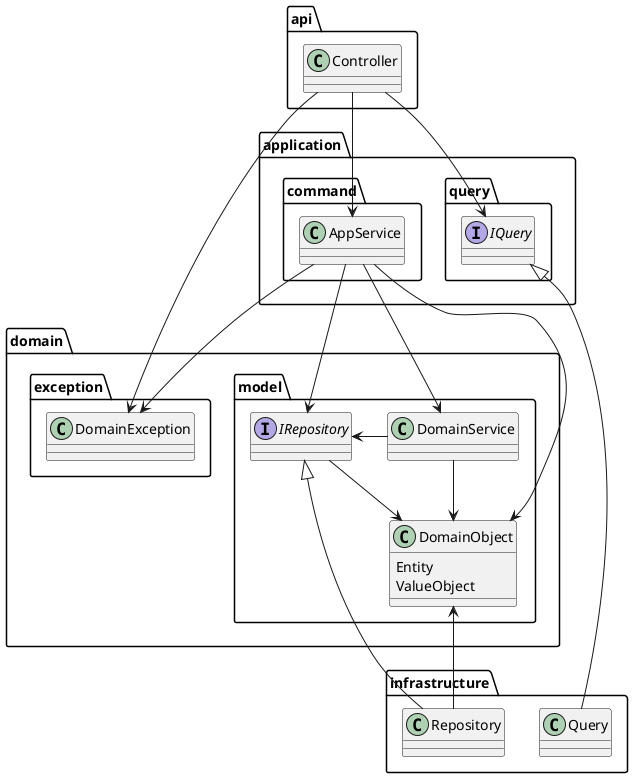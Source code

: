 @startuml LayerStructure

package domain
{
    package model {
        interface IRepository
        class DomainService
        class DomainObject
        {
            Entity
            ValueObject
        }
    }

    package exception {
        class DomainException
    }
}

package application
{
    package command {
        class AppService
    }

    package query {
        interface IQuery
    }
}


package infrastructure
{
    class Repository
    class Query
}

package api
{
    class Controller
}

DomainService -> IRepository
DomainService --> DomainObject
IRepository --> DomainObject

AppService --> IRepository
AppService --> DomainObject
AppService --> DomainService
AppService --> DomainException

IRepository <|---- Repository
IQuery <|---- Query
Repository --> DomainObject

Controller --> AppService
Controller --> IQuery
Controller --> DomainException

@enduml
